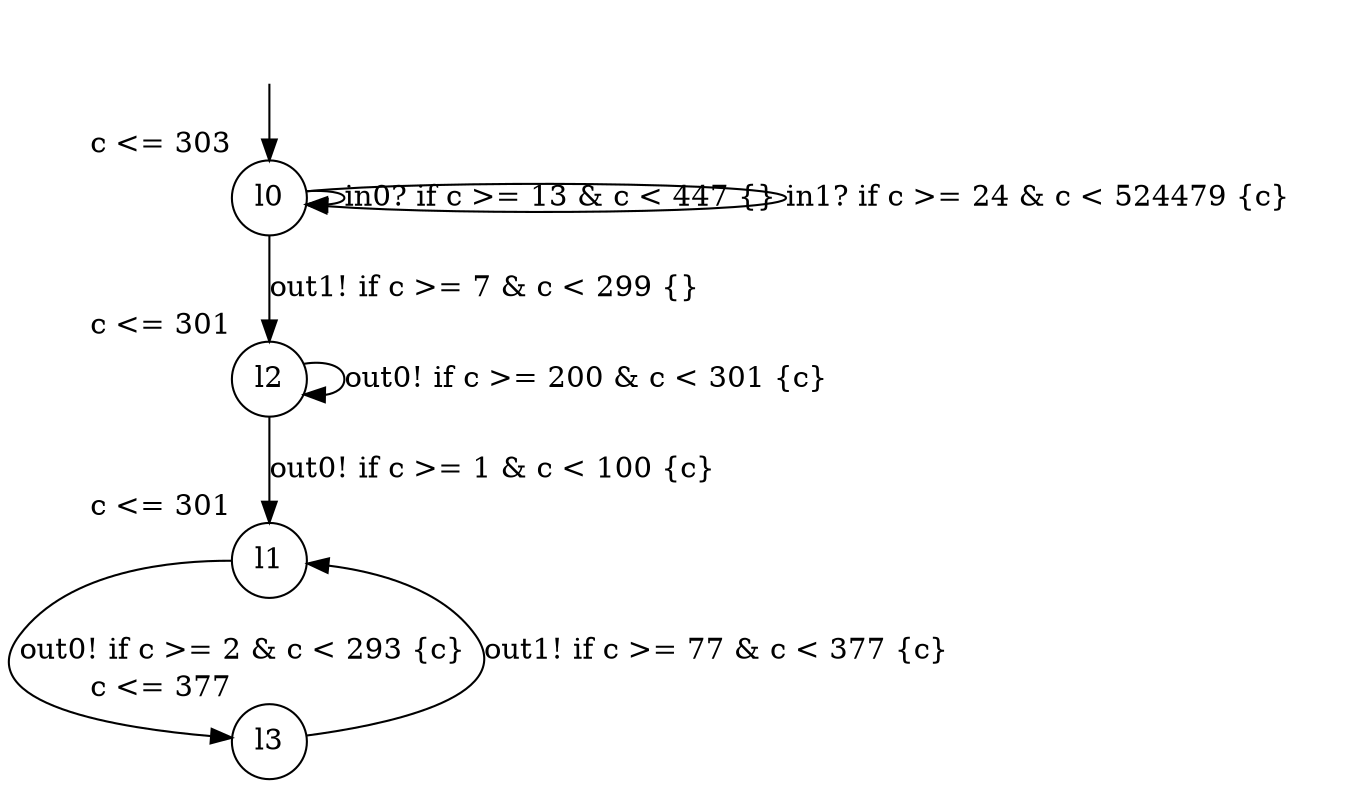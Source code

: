 digraph g {
__start0 [label="" shape="none"];
l0 [shape="circle" margin=0 label="l0", xlabel="c <= 303"];
l1 [shape="circle" margin=0 label="l1", xlabel="c <= 301"];
l2 [shape="circle" margin=0 label="l2", xlabel="c <= 301"];
l3 [shape="circle" margin=0 label="l3", xlabel="c <= 377"];
l0 -> l0 [label="in0? if c >= 13 & c < 447 {} "];
l0 -> l0 [label="in1? if c >= 24 & c < 524479 {c} "];
l0 -> l2 [label="out1! if c >= 7 & c < 299 {} "];
l1 -> l3 [label="out0! if c >= 2 & c < 293 {c} "];
l2 -> l1 [label="out0! if c >= 1 & c < 100 {c} "];
l2 -> l2 [label="out0! if c >= 200 & c < 301 {c} "];
l3 -> l1 [label="out1! if c >= 77 & c < 377 {c} "];
__start0 -> l0;
}
